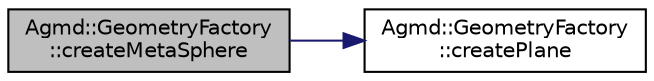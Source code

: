 digraph "Agmd::GeometryFactory::createMetaSphere"
{
  edge [fontname="Helvetica",fontsize="10",labelfontname="Helvetica",labelfontsize="10"];
  node [fontname="Helvetica",fontsize="10",shape=record];
  rankdir="LR";
  Node1 [label="Agmd::GeometryFactory\l::createMetaSphere",height=0.2,width=0.4,color="black", fillcolor="grey75", style="filled" fontcolor="black"];
  Node1 -> Node2 [color="midnightblue",fontsize="10",style="solid",fontname="Helvetica"];
  Node2 [label="Agmd::GeometryFactory\l::createPlane",height=0.2,width=0.4,color="black", fillcolor="white", style="filled",URL="$class_agmd_1_1_geometry_factory.html#a0ee14406d444d8146c3d6b8beb21b5ea"];
}

